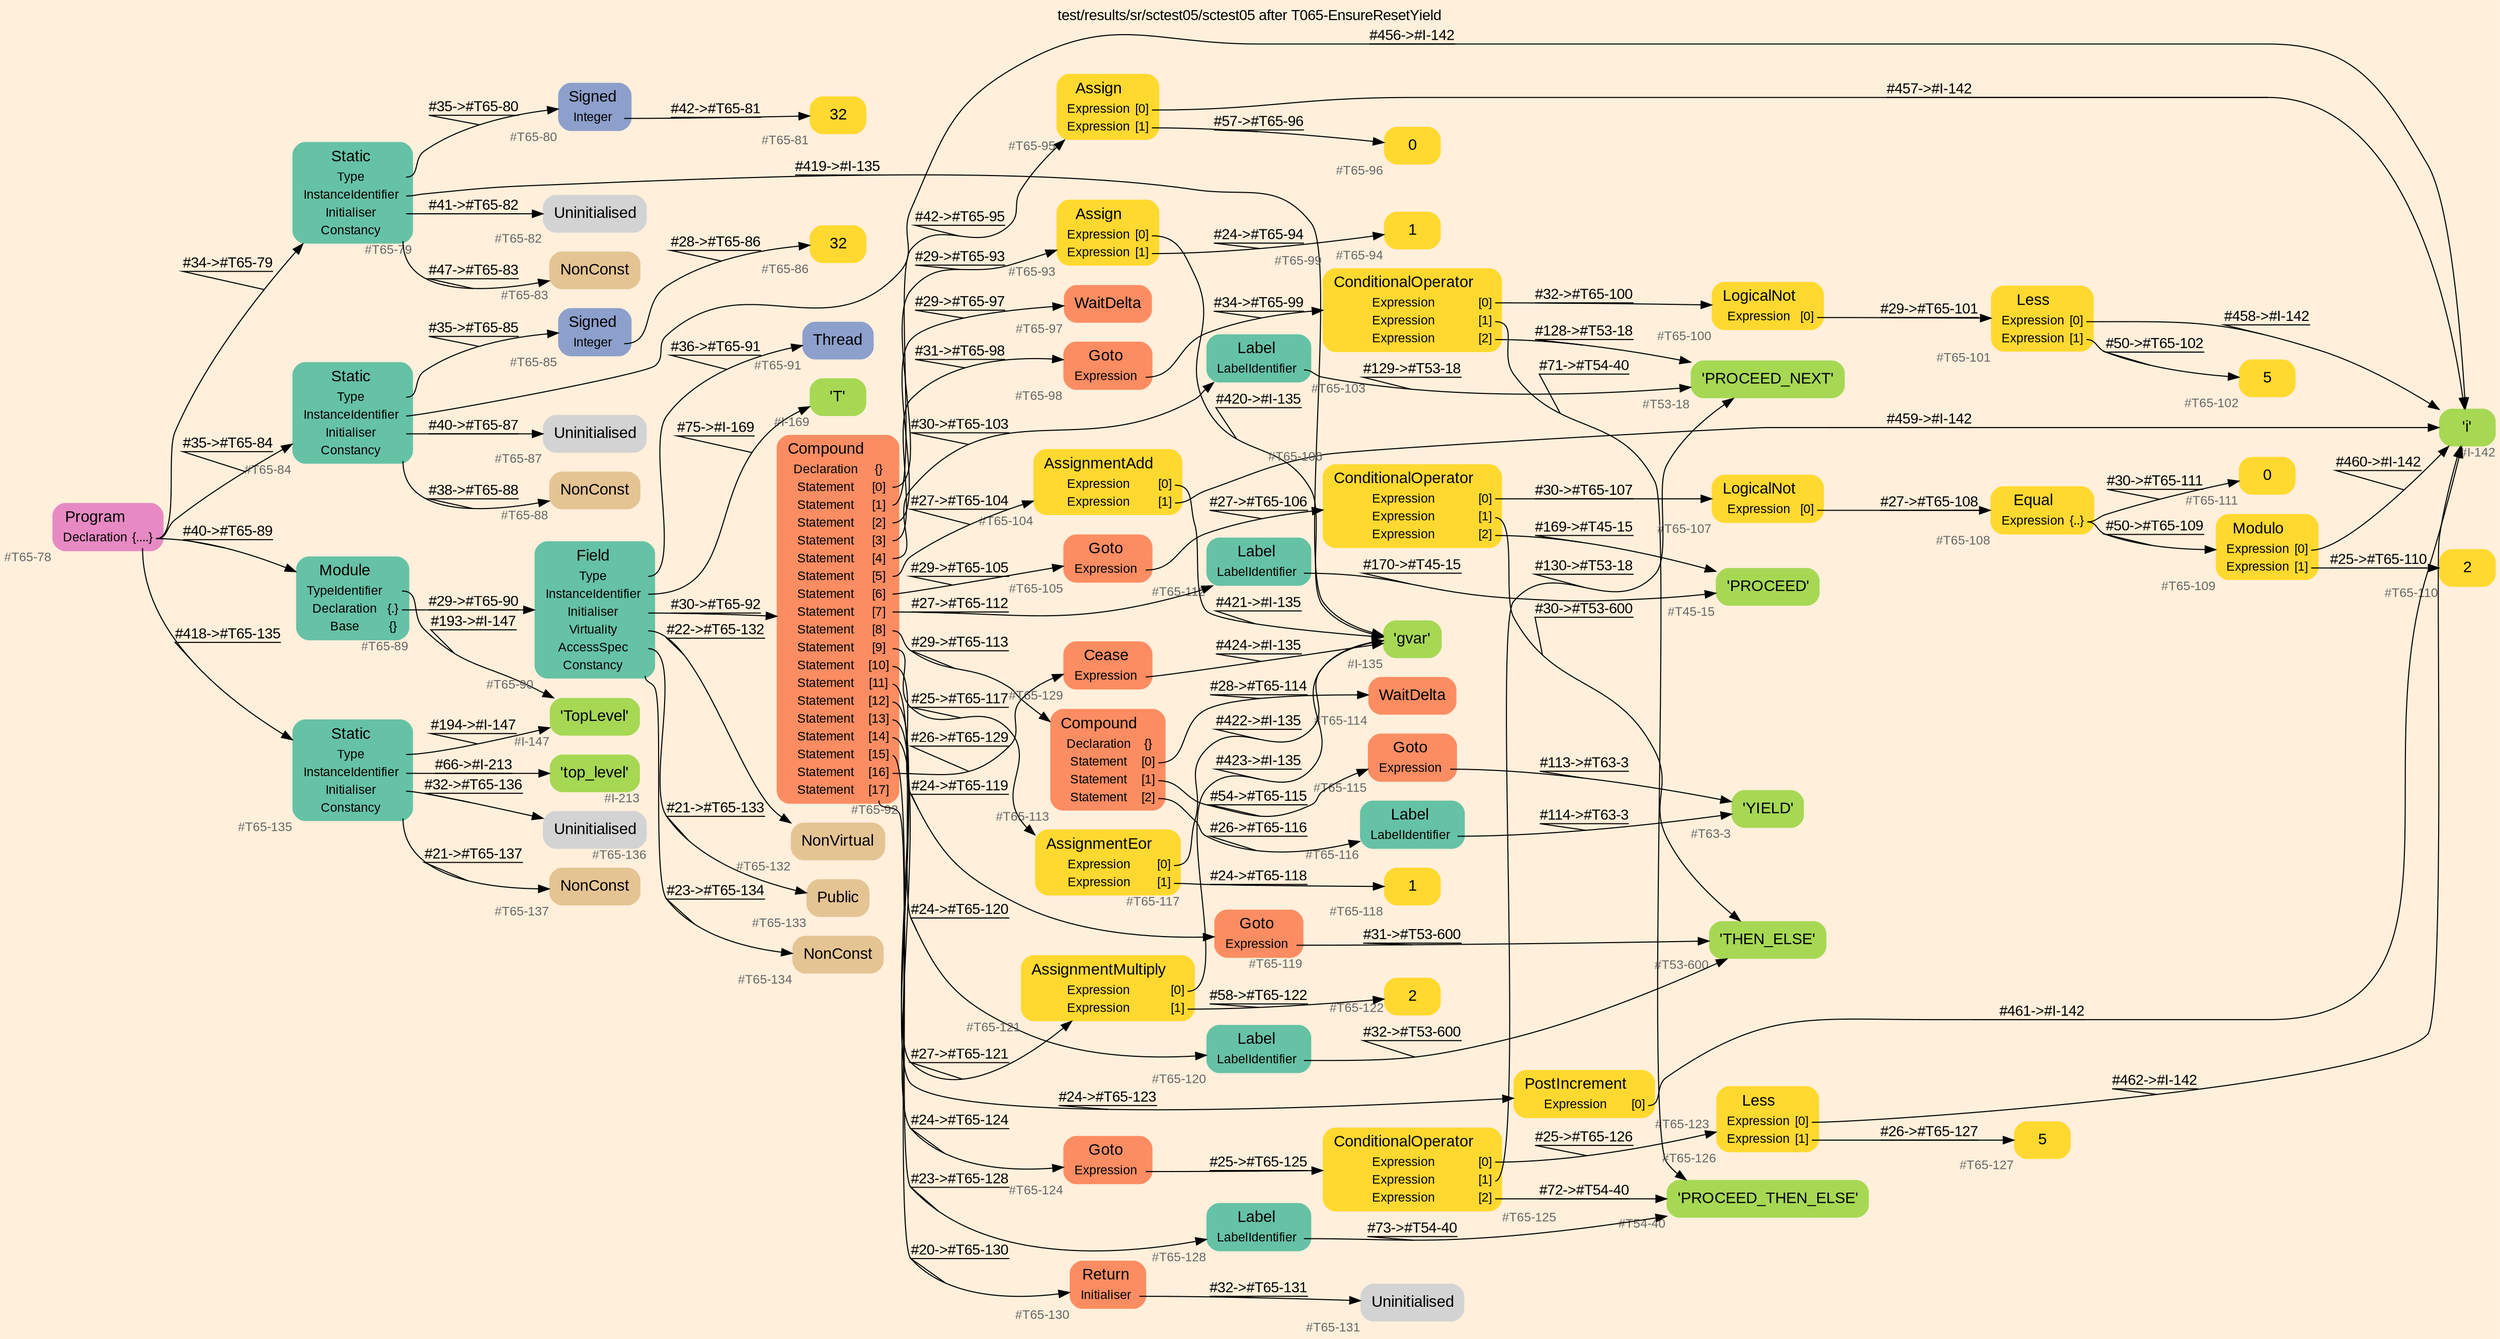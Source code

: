 digraph "test/results/sr/sctest05/sctest05 after T065-EnsureResetYield" {
label = "test/results/sr/sctest05/sctest05 after T065-EnsureResetYield"
labelloc = t
graph [
    rankdir = "LR"
    ranksep = 0.3
    bgcolor = antiquewhite1
    color = black
    fontcolor = black
    fontname = "Arial"
];
node [
    fontname = "Arial"
];
edge [
    fontname = "Arial"
];

// -------------------- node figure --------------------
// -------- block #T65-78 ----------
"#T65-78" [
    fillcolor = "/set28/4"
    xlabel = "#T65-78"
    fontsize = "12"
    fontcolor = grey40
    shape = "plaintext"
    label = <<TABLE BORDER="0" CELLBORDER="0" CELLSPACING="0">
     <TR><TD><FONT COLOR="black" POINT-SIZE="15">Program</FONT></TD></TR>
     <TR><TD><FONT COLOR="black" POINT-SIZE="12">Declaration</FONT></TD><TD PORT="port0"><FONT COLOR="black" POINT-SIZE="12">{....}</FONT></TD></TR>
    </TABLE>>
    style = "rounded,filled"
];

// -------- block #T65-79 ----------
"#T65-79" [
    fillcolor = "/set28/1"
    xlabel = "#T65-79"
    fontsize = "12"
    fontcolor = grey40
    shape = "plaintext"
    label = <<TABLE BORDER="0" CELLBORDER="0" CELLSPACING="0">
     <TR><TD><FONT COLOR="black" POINT-SIZE="15">Static</FONT></TD></TR>
     <TR><TD><FONT COLOR="black" POINT-SIZE="12">Type</FONT></TD><TD PORT="port0"></TD></TR>
     <TR><TD><FONT COLOR="black" POINT-SIZE="12">InstanceIdentifier</FONT></TD><TD PORT="port1"></TD></TR>
     <TR><TD><FONT COLOR="black" POINT-SIZE="12">Initialiser</FONT></TD><TD PORT="port2"></TD></TR>
     <TR><TD><FONT COLOR="black" POINT-SIZE="12">Constancy</FONT></TD><TD PORT="port3"></TD></TR>
    </TABLE>>
    style = "rounded,filled"
];

// -------- block #T65-80 ----------
"#T65-80" [
    fillcolor = "/set28/3"
    xlabel = "#T65-80"
    fontsize = "12"
    fontcolor = grey40
    shape = "plaintext"
    label = <<TABLE BORDER="0" CELLBORDER="0" CELLSPACING="0">
     <TR><TD><FONT COLOR="black" POINT-SIZE="15">Signed</FONT></TD></TR>
     <TR><TD><FONT COLOR="black" POINT-SIZE="12">Integer</FONT></TD><TD PORT="port0"></TD></TR>
    </TABLE>>
    style = "rounded,filled"
];

// -------- block #T65-81 ----------
"#T65-81" [
    fillcolor = "/set28/6"
    xlabel = "#T65-81"
    fontsize = "12"
    fontcolor = grey40
    shape = "plaintext"
    label = <<TABLE BORDER="0" CELLBORDER="0" CELLSPACING="0">
     <TR><TD><FONT COLOR="black" POINT-SIZE="15">32</FONT></TD></TR>
    </TABLE>>
    style = "rounded,filled"
];

// -------- block #I-135 ----------
"#I-135" [
    fillcolor = "/set28/5"
    xlabel = "#I-135"
    fontsize = "12"
    fontcolor = grey40
    shape = "plaintext"
    label = <<TABLE BORDER="0" CELLBORDER="0" CELLSPACING="0">
     <TR><TD><FONT COLOR="black" POINT-SIZE="15">'gvar'</FONT></TD></TR>
    </TABLE>>
    style = "rounded,filled"
];

// -------- block #T65-82 ----------
"#T65-82" [
    xlabel = "#T65-82"
    fontsize = "12"
    fontcolor = grey40
    shape = "plaintext"
    label = <<TABLE BORDER="0" CELLBORDER="0" CELLSPACING="0">
     <TR><TD><FONT COLOR="black" POINT-SIZE="15">Uninitialised</FONT></TD></TR>
    </TABLE>>
    style = "rounded,filled"
];

// -------- block #T65-83 ----------
"#T65-83" [
    fillcolor = "/set28/7"
    xlabel = "#T65-83"
    fontsize = "12"
    fontcolor = grey40
    shape = "plaintext"
    label = <<TABLE BORDER="0" CELLBORDER="0" CELLSPACING="0">
     <TR><TD><FONT COLOR="black" POINT-SIZE="15">NonConst</FONT></TD></TR>
    </TABLE>>
    style = "rounded,filled"
];

// -------- block #T65-84 ----------
"#T65-84" [
    fillcolor = "/set28/1"
    xlabel = "#T65-84"
    fontsize = "12"
    fontcolor = grey40
    shape = "plaintext"
    label = <<TABLE BORDER="0" CELLBORDER="0" CELLSPACING="0">
     <TR><TD><FONT COLOR="black" POINT-SIZE="15">Static</FONT></TD></TR>
     <TR><TD><FONT COLOR="black" POINT-SIZE="12">Type</FONT></TD><TD PORT="port0"></TD></TR>
     <TR><TD><FONT COLOR="black" POINT-SIZE="12">InstanceIdentifier</FONT></TD><TD PORT="port1"></TD></TR>
     <TR><TD><FONT COLOR="black" POINT-SIZE="12">Initialiser</FONT></TD><TD PORT="port2"></TD></TR>
     <TR><TD><FONT COLOR="black" POINT-SIZE="12">Constancy</FONT></TD><TD PORT="port3"></TD></TR>
    </TABLE>>
    style = "rounded,filled"
];

// -------- block #T65-85 ----------
"#T65-85" [
    fillcolor = "/set28/3"
    xlabel = "#T65-85"
    fontsize = "12"
    fontcolor = grey40
    shape = "plaintext"
    label = <<TABLE BORDER="0" CELLBORDER="0" CELLSPACING="0">
     <TR><TD><FONT COLOR="black" POINT-SIZE="15">Signed</FONT></TD></TR>
     <TR><TD><FONT COLOR="black" POINT-SIZE="12">Integer</FONT></TD><TD PORT="port0"></TD></TR>
    </TABLE>>
    style = "rounded,filled"
];

// -------- block #T65-86 ----------
"#T65-86" [
    fillcolor = "/set28/6"
    xlabel = "#T65-86"
    fontsize = "12"
    fontcolor = grey40
    shape = "plaintext"
    label = <<TABLE BORDER="0" CELLBORDER="0" CELLSPACING="0">
     <TR><TD><FONT COLOR="black" POINT-SIZE="15">32</FONT></TD></TR>
    </TABLE>>
    style = "rounded,filled"
];

// -------- block #I-142 ----------
"#I-142" [
    fillcolor = "/set28/5"
    xlabel = "#I-142"
    fontsize = "12"
    fontcolor = grey40
    shape = "plaintext"
    label = <<TABLE BORDER="0" CELLBORDER="0" CELLSPACING="0">
     <TR><TD><FONT COLOR="black" POINT-SIZE="15">'i'</FONT></TD></TR>
    </TABLE>>
    style = "rounded,filled"
];

// -------- block #T65-87 ----------
"#T65-87" [
    xlabel = "#T65-87"
    fontsize = "12"
    fontcolor = grey40
    shape = "plaintext"
    label = <<TABLE BORDER="0" CELLBORDER="0" CELLSPACING="0">
     <TR><TD><FONT COLOR="black" POINT-SIZE="15">Uninitialised</FONT></TD></TR>
    </TABLE>>
    style = "rounded,filled"
];

// -------- block #T65-88 ----------
"#T65-88" [
    fillcolor = "/set28/7"
    xlabel = "#T65-88"
    fontsize = "12"
    fontcolor = grey40
    shape = "plaintext"
    label = <<TABLE BORDER="0" CELLBORDER="0" CELLSPACING="0">
     <TR><TD><FONT COLOR="black" POINT-SIZE="15">NonConst</FONT></TD></TR>
    </TABLE>>
    style = "rounded,filled"
];

// -------- block #T65-89 ----------
"#T65-89" [
    fillcolor = "/set28/1"
    xlabel = "#T65-89"
    fontsize = "12"
    fontcolor = grey40
    shape = "plaintext"
    label = <<TABLE BORDER="0" CELLBORDER="0" CELLSPACING="0">
     <TR><TD><FONT COLOR="black" POINT-SIZE="15">Module</FONT></TD></TR>
     <TR><TD><FONT COLOR="black" POINT-SIZE="12">TypeIdentifier</FONT></TD><TD PORT="port0"></TD></TR>
     <TR><TD><FONT COLOR="black" POINT-SIZE="12">Declaration</FONT></TD><TD PORT="port1"><FONT COLOR="black" POINT-SIZE="12">{.}</FONT></TD></TR>
     <TR><TD><FONT COLOR="black" POINT-SIZE="12">Base</FONT></TD><TD PORT="port2"><FONT COLOR="black" POINT-SIZE="12">{}</FONT></TD></TR>
    </TABLE>>
    style = "rounded,filled"
];

// -------- block #I-147 ----------
"#I-147" [
    fillcolor = "/set28/5"
    xlabel = "#I-147"
    fontsize = "12"
    fontcolor = grey40
    shape = "plaintext"
    label = <<TABLE BORDER="0" CELLBORDER="0" CELLSPACING="0">
     <TR><TD><FONT COLOR="black" POINT-SIZE="15">'TopLevel'</FONT></TD></TR>
    </TABLE>>
    style = "rounded,filled"
];

// -------- block #T65-90 ----------
"#T65-90" [
    fillcolor = "/set28/1"
    xlabel = "#T65-90"
    fontsize = "12"
    fontcolor = grey40
    shape = "plaintext"
    label = <<TABLE BORDER="0" CELLBORDER="0" CELLSPACING="0">
     <TR><TD><FONT COLOR="black" POINT-SIZE="15">Field</FONT></TD></TR>
     <TR><TD><FONT COLOR="black" POINT-SIZE="12">Type</FONT></TD><TD PORT="port0"></TD></TR>
     <TR><TD><FONT COLOR="black" POINT-SIZE="12">InstanceIdentifier</FONT></TD><TD PORT="port1"></TD></TR>
     <TR><TD><FONT COLOR="black" POINT-SIZE="12">Initialiser</FONT></TD><TD PORT="port2"></TD></TR>
     <TR><TD><FONT COLOR="black" POINT-SIZE="12">Virtuality</FONT></TD><TD PORT="port3"></TD></TR>
     <TR><TD><FONT COLOR="black" POINT-SIZE="12">AccessSpec</FONT></TD><TD PORT="port4"></TD></TR>
     <TR><TD><FONT COLOR="black" POINT-SIZE="12">Constancy</FONT></TD><TD PORT="port5"></TD></TR>
    </TABLE>>
    style = "rounded,filled"
];

// -------- block #T65-91 ----------
"#T65-91" [
    fillcolor = "/set28/3"
    xlabel = "#T65-91"
    fontsize = "12"
    fontcolor = grey40
    shape = "plaintext"
    label = <<TABLE BORDER="0" CELLBORDER="0" CELLSPACING="0">
     <TR><TD><FONT COLOR="black" POINT-SIZE="15">Thread</FONT></TD></TR>
    </TABLE>>
    style = "rounded,filled"
];

// -------- block #I-169 ----------
"#I-169" [
    fillcolor = "/set28/5"
    xlabel = "#I-169"
    fontsize = "12"
    fontcolor = grey40
    shape = "plaintext"
    label = <<TABLE BORDER="0" CELLBORDER="0" CELLSPACING="0">
     <TR><TD><FONT COLOR="black" POINT-SIZE="15">'T'</FONT></TD></TR>
    </TABLE>>
    style = "rounded,filled"
];

// -------- block #T65-92 ----------
"#T65-92" [
    fillcolor = "/set28/2"
    xlabel = "#T65-92"
    fontsize = "12"
    fontcolor = grey40
    shape = "plaintext"
    label = <<TABLE BORDER="0" CELLBORDER="0" CELLSPACING="0">
     <TR><TD><FONT COLOR="black" POINT-SIZE="15">Compound</FONT></TD></TR>
     <TR><TD><FONT COLOR="black" POINT-SIZE="12">Declaration</FONT></TD><TD PORT="port0"><FONT COLOR="black" POINT-SIZE="12">{}</FONT></TD></TR>
     <TR><TD><FONT COLOR="black" POINT-SIZE="12">Statement</FONT></TD><TD PORT="port1"><FONT COLOR="black" POINT-SIZE="12">[0]</FONT></TD></TR>
     <TR><TD><FONT COLOR="black" POINT-SIZE="12">Statement</FONT></TD><TD PORT="port2"><FONT COLOR="black" POINT-SIZE="12">[1]</FONT></TD></TR>
     <TR><TD><FONT COLOR="black" POINT-SIZE="12">Statement</FONT></TD><TD PORT="port3"><FONT COLOR="black" POINT-SIZE="12">[2]</FONT></TD></TR>
     <TR><TD><FONT COLOR="black" POINT-SIZE="12">Statement</FONT></TD><TD PORT="port4"><FONT COLOR="black" POINT-SIZE="12">[3]</FONT></TD></TR>
     <TR><TD><FONT COLOR="black" POINT-SIZE="12">Statement</FONT></TD><TD PORT="port5"><FONT COLOR="black" POINT-SIZE="12">[4]</FONT></TD></TR>
     <TR><TD><FONT COLOR="black" POINT-SIZE="12">Statement</FONT></TD><TD PORT="port6"><FONT COLOR="black" POINT-SIZE="12">[5]</FONT></TD></TR>
     <TR><TD><FONT COLOR="black" POINT-SIZE="12">Statement</FONT></TD><TD PORT="port7"><FONT COLOR="black" POINT-SIZE="12">[6]</FONT></TD></TR>
     <TR><TD><FONT COLOR="black" POINT-SIZE="12">Statement</FONT></TD><TD PORT="port8"><FONT COLOR="black" POINT-SIZE="12">[7]</FONT></TD></TR>
     <TR><TD><FONT COLOR="black" POINT-SIZE="12">Statement</FONT></TD><TD PORT="port9"><FONT COLOR="black" POINT-SIZE="12">[8]</FONT></TD></TR>
     <TR><TD><FONT COLOR="black" POINT-SIZE="12">Statement</FONT></TD><TD PORT="port10"><FONT COLOR="black" POINT-SIZE="12">[9]</FONT></TD></TR>
     <TR><TD><FONT COLOR="black" POINT-SIZE="12">Statement</FONT></TD><TD PORT="port11"><FONT COLOR="black" POINT-SIZE="12">[10]</FONT></TD></TR>
     <TR><TD><FONT COLOR="black" POINT-SIZE="12">Statement</FONT></TD><TD PORT="port12"><FONT COLOR="black" POINT-SIZE="12">[11]</FONT></TD></TR>
     <TR><TD><FONT COLOR="black" POINT-SIZE="12">Statement</FONT></TD><TD PORT="port13"><FONT COLOR="black" POINT-SIZE="12">[12]</FONT></TD></TR>
     <TR><TD><FONT COLOR="black" POINT-SIZE="12">Statement</FONT></TD><TD PORT="port14"><FONT COLOR="black" POINT-SIZE="12">[13]</FONT></TD></TR>
     <TR><TD><FONT COLOR="black" POINT-SIZE="12">Statement</FONT></TD><TD PORT="port15"><FONT COLOR="black" POINT-SIZE="12">[14]</FONT></TD></TR>
     <TR><TD><FONT COLOR="black" POINT-SIZE="12">Statement</FONT></TD><TD PORT="port16"><FONT COLOR="black" POINT-SIZE="12">[15]</FONT></TD></TR>
     <TR><TD><FONT COLOR="black" POINT-SIZE="12">Statement</FONT></TD><TD PORT="port17"><FONT COLOR="black" POINT-SIZE="12">[16]</FONT></TD></TR>
     <TR><TD><FONT COLOR="black" POINT-SIZE="12">Statement</FONT></TD><TD PORT="port18"><FONT COLOR="black" POINT-SIZE="12">[17]</FONT></TD></TR>
    </TABLE>>
    style = "rounded,filled"
];

// -------- block #T65-93 ----------
"#T65-93" [
    fillcolor = "/set28/6"
    xlabel = "#T65-93"
    fontsize = "12"
    fontcolor = grey40
    shape = "plaintext"
    label = <<TABLE BORDER="0" CELLBORDER="0" CELLSPACING="0">
     <TR><TD><FONT COLOR="black" POINT-SIZE="15">Assign</FONT></TD></TR>
     <TR><TD><FONT COLOR="black" POINT-SIZE="12">Expression</FONT></TD><TD PORT="port0"><FONT COLOR="black" POINT-SIZE="12">[0]</FONT></TD></TR>
     <TR><TD><FONT COLOR="black" POINT-SIZE="12">Expression</FONT></TD><TD PORT="port1"><FONT COLOR="black" POINT-SIZE="12">[1]</FONT></TD></TR>
    </TABLE>>
    style = "rounded,filled"
];

// -------- block #T65-94 ----------
"#T65-94" [
    fillcolor = "/set28/6"
    xlabel = "#T65-94"
    fontsize = "12"
    fontcolor = grey40
    shape = "plaintext"
    label = <<TABLE BORDER="0" CELLBORDER="0" CELLSPACING="0">
     <TR><TD><FONT COLOR="black" POINT-SIZE="15">1</FONT></TD></TR>
    </TABLE>>
    style = "rounded,filled"
];

// -------- block #T65-95 ----------
"#T65-95" [
    fillcolor = "/set28/6"
    xlabel = "#T65-95"
    fontsize = "12"
    fontcolor = grey40
    shape = "plaintext"
    label = <<TABLE BORDER="0" CELLBORDER="0" CELLSPACING="0">
     <TR><TD><FONT COLOR="black" POINT-SIZE="15">Assign</FONT></TD></TR>
     <TR><TD><FONT COLOR="black" POINT-SIZE="12">Expression</FONT></TD><TD PORT="port0"><FONT COLOR="black" POINT-SIZE="12">[0]</FONT></TD></TR>
     <TR><TD><FONT COLOR="black" POINT-SIZE="12">Expression</FONT></TD><TD PORT="port1"><FONT COLOR="black" POINT-SIZE="12">[1]</FONT></TD></TR>
    </TABLE>>
    style = "rounded,filled"
];

// -------- block #T65-96 ----------
"#T65-96" [
    fillcolor = "/set28/6"
    xlabel = "#T65-96"
    fontsize = "12"
    fontcolor = grey40
    shape = "plaintext"
    label = <<TABLE BORDER="0" CELLBORDER="0" CELLSPACING="0">
     <TR><TD><FONT COLOR="black" POINT-SIZE="15">0</FONT></TD></TR>
    </TABLE>>
    style = "rounded,filled"
];

// -------- block #T65-97 ----------
"#T65-97" [
    fillcolor = "/set28/2"
    xlabel = "#T65-97"
    fontsize = "12"
    fontcolor = grey40
    shape = "plaintext"
    label = <<TABLE BORDER="0" CELLBORDER="0" CELLSPACING="0">
     <TR><TD><FONT COLOR="black" POINT-SIZE="15">WaitDelta</FONT></TD></TR>
    </TABLE>>
    style = "rounded,filled"
];

// -------- block #T65-98 ----------
"#T65-98" [
    fillcolor = "/set28/2"
    xlabel = "#T65-98"
    fontsize = "12"
    fontcolor = grey40
    shape = "plaintext"
    label = <<TABLE BORDER="0" CELLBORDER="0" CELLSPACING="0">
     <TR><TD><FONT COLOR="black" POINT-SIZE="15">Goto</FONT></TD></TR>
     <TR><TD><FONT COLOR="black" POINT-SIZE="12">Expression</FONT></TD><TD PORT="port0"></TD></TR>
    </TABLE>>
    style = "rounded,filled"
];

// -------- block #T65-99 ----------
"#T65-99" [
    fillcolor = "/set28/6"
    xlabel = "#T65-99"
    fontsize = "12"
    fontcolor = grey40
    shape = "plaintext"
    label = <<TABLE BORDER="0" CELLBORDER="0" CELLSPACING="0">
     <TR><TD><FONT COLOR="black" POINT-SIZE="15">ConditionalOperator</FONT></TD></TR>
     <TR><TD><FONT COLOR="black" POINT-SIZE="12">Expression</FONT></TD><TD PORT="port0"><FONT COLOR="black" POINT-SIZE="12">[0]</FONT></TD></TR>
     <TR><TD><FONT COLOR="black" POINT-SIZE="12">Expression</FONT></TD><TD PORT="port1"><FONT COLOR="black" POINT-SIZE="12">[1]</FONT></TD></TR>
     <TR><TD><FONT COLOR="black" POINT-SIZE="12">Expression</FONT></TD><TD PORT="port2"><FONT COLOR="black" POINT-SIZE="12">[2]</FONT></TD></TR>
    </TABLE>>
    style = "rounded,filled"
];

// -------- block #T65-100 ----------
"#T65-100" [
    fillcolor = "/set28/6"
    xlabel = "#T65-100"
    fontsize = "12"
    fontcolor = grey40
    shape = "plaintext"
    label = <<TABLE BORDER="0" CELLBORDER="0" CELLSPACING="0">
     <TR><TD><FONT COLOR="black" POINT-SIZE="15">LogicalNot</FONT></TD></TR>
     <TR><TD><FONT COLOR="black" POINT-SIZE="12">Expression</FONT></TD><TD PORT="port0"><FONT COLOR="black" POINT-SIZE="12">[0]</FONT></TD></TR>
    </TABLE>>
    style = "rounded,filled"
];

// -------- block #T65-101 ----------
"#T65-101" [
    fillcolor = "/set28/6"
    xlabel = "#T65-101"
    fontsize = "12"
    fontcolor = grey40
    shape = "plaintext"
    label = <<TABLE BORDER="0" CELLBORDER="0" CELLSPACING="0">
     <TR><TD><FONT COLOR="black" POINT-SIZE="15">Less</FONT></TD></TR>
     <TR><TD><FONT COLOR="black" POINT-SIZE="12">Expression</FONT></TD><TD PORT="port0"><FONT COLOR="black" POINT-SIZE="12">[0]</FONT></TD></TR>
     <TR><TD><FONT COLOR="black" POINT-SIZE="12">Expression</FONT></TD><TD PORT="port1"><FONT COLOR="black" POINT-SIZE="12">[1]</FONT></TD></TR>
    </TABLE>>
    style = "rounded,filled"
];

// -------- block #T65-102 ----------
"#T65-102" [
    fillcolor = "/set28/6"
    xlabel = "#T65-102"
    fontsize = "12"
    fontcolor = grey40
    shape = "plaintext"
    label = <<TABLE BORDER="0" CELLBORDER="0" CELLSPACING="0">
     <TR><TD><FONT COLOR="black" POINT-SIZE="15">5</FONT></TD></TR>
    </TABLE>>
    style = "rounded,filled"
];

// -------- block #T54-40 ----------
"#T54-40" [
    fillcolor = "/set28/5"
    xlabel = "#T54-40"
    fontsize = "12"
    fontcolor = grey40
    shape = "plaintext"
    label = <<TABLE BORDER="0" CELLBORDER="0" CELLSPACING="0">
     <TR><TD><FONT COLOR="black" POINT-SIZE="15">'PROCEED_THEN_ELSE'</FONT></TD></TR>
    </TABLE>>
    style = "rounded,filled"
];

// -------- block #T53-18 ----------
"#T53-18" [
    fillcolor = "/set28/5"
    xlabel = "#T53-18"
    fontsize = "12"
    fontcolor = grey40
    shape = "plaintext"
    label = <<TABLE BORDER="0" CELLBORDER="0" CELLSPACING="0">
     <TR><TD><FONT COLOR="black" POINT-SIZE="15">'PROCEED_NEXT'</FONT></TD></TR>
    </TABLE>>
    style = "rounded,filled"
];

// -------- block #T65-103 ----------
"#T65-103" [
    fillcolor = "/set28/1"
    xlabel = "#T65-103"
    fontsize = "12"
    fontcolor = grey40
    shape = "plaintext"
    label = <<TABLE BORDER="0" CELLBORDER="0" CELLSPACING="0">
     <TR><TD><FONT COLOR="black" POINT-SIZE="15">Label</FONT></TD></TR>
     <TR><TD><FONT COLOR="black" POINT-SIZE="12">LabelIdentifier</FONT></TD><TD PORT="port0"></TD></TR>
    </TABLE>>
    style = "rounded,filled"
];

// -------- block #T65-104 ----------
"#T65-104" [
    fillcolor = "/set28/6"
    xlabel = "#T65-104"
    fontsize = "12"
    fontcolor = grey40
    shape = "plaintext"
    label = <<TABLE BORDER="0" CELLBORDER="0" CELLSPACING="0">
     <TR><TD><FONT COLOR="black" POINT-SIZE="15">AssignmentAdd</FONT></TD></TR>
     <TR><TD><FONT COLOR="black" POINT-SIZE="12">Expression</FONT></TD><TD PORT="port0"><FONT COLOR="black" POINT-SIZE="12">[0]</FONT></TD></TR>
     <TR><TD><FONT COLOR="black" POINT-SIZE="12">Expression</FONT></TD><TD PORT="port1"><FONT COLOR="black" POINT-SIZE="12">[1]</FONT></TD></TR>
    </TABLE>>
    style = "rounded,filled"
];

// -------- block #T65-105 ----------
"#T65-105" [
    fillcolor = "/set28/2"
    xlabel = "#T65-105"
    fontsize = "12"
    fontcolor = grey40
    shape = "plaintext"
    label = <<TABLE BORDER="0" CELLBORDER="0" CELLSPACING="0">
     <TR><TD><FONT COLOR="black" POINT-SIZE="15">Goto</FONT></TD></TR>
     <TR><TD><FONT COLOR="black" POINT-SIZE="12">Expression</FONT></TD><TD PORT="port0"></TD></TR>
    </TABLE>>
    style = "rounded,filled"
];

// -------- block #T65-106 ----------
"#T65-106" [
    fillcolor = "/set28/6"
    xlabel = "#T65-106"
    fontsize = "12"
    fontcolor = grey40
    shape = "plaintext"
    label = <<TABLE BORDER="0" CELLBORDER="0" CELLSPACING="0">
     <TR><TD><FONT COLOR="black" POINT-SIZE="15">ConditionalOperator</FONT></TD></TR>
     <TR><TD><FONT COLOR="black" POINT-SIZE="12">Expression</FONT></TD><TD PORT="port0"><FONT COLOR="black" POINT-SIZE="12">[0]</FONT></TD></TR>
     <TR><TD><FONT COLOR="black" POINT-SIZE="12">Expression</FONT></TD><TD PORT="port1"><FONT COLOR="black" POINT-SIZE="12">[1]</FONT></TD></TR>
     <TR><TD><FONT COLOR="black" POINT-SIZE="12">Expression</FONT></TD><TD PORT="port2"><FONT COLOR="black" POINT-SIZE="12">[2]</FONT></TD></TR>
    </TABLE>>
    style = "rounded,filled"
];

// -------- block #T65-107 ----------
"#T65-107" [
    fillcolor = "/set28/6"
    xlabel = "#T65-107"
    fontsize = "12"
    fontcolor = grey40
    shape = "plaintext"
    label = <<TABLE BORDER="0" CELLBORDER="0" CELLSPACING="0">
     <TR><TD><FONT COLOR="black" POINT-SIZE="15">LogicalNot</FONT></TD></TR>
     <TR><TD><FONT COLOR="black" POINT-SIZE="12">Expression</FONT></TD><TD PORT="port0"><FONT COLOR="black" POINT-SIZE="12">[0]</FONT></TD></TR>
    </TABLE>>
    style = "rounded,filled"
];

// -------- block #T65-108 ----------
"#T65-108" [
    fillcolor = "/set28/6"
    xlabel = "#T65-108"
    fontsize = "12"
    fontcolor = grey40
    shape = "plaintext"
    label = <<TABLE BORDER="0" CELLBORDER="0" CELLSPACING="0">
     <TR><TD><FONT COLOR="black" POINT-SIZE="15">Equal</FONT></TD></TR>
     <TR><TD><FONT COLOR="black" POINT-SIZE="12">Expression</FONT></TD><TD PORT="port0"><FONT COLOR="black" POINT-SIZE="12">{..}</FONT></TD></TR>
    </TABLE>>
    style = "rounded,filled"
];

// -------- block #T65-109 ----------
"#T65-109" [
    fillcolor = "/set28/6"
    xlabel = "#T65-109"
    fontsize = "12"
    fontcolor = grey40
    shape = "plaintext"
    label = <<TABLE BORDER="0" CELLBORDER="0" CELLSPACING="0">
     <TR><TD><FONT COLOR="black" POINT-SIZE="15">Modulo</FONT></TD></TR>
     <TR><TD><FONT COLOR="black" POINT-SIZE="12">Expression</FONT></TD><TD PORT="port0"><FONT COLOR="black" POINT-SIZE="12">[0]</FONT></TD></TR>
     <TR><TD><FONT COLOR="black" POINT-SIZE="12">Expression</FONT></TD><TD PORT="port1"><FONT COLOR="black" POINT-SIZE="12">[1]</FONT></TD></TR>
    </TABLE>>
    style = "rounded,filled"
];

// -------- block #T65-110 ----------
"#T65-110" [
    fillcolor = "/set28/6"
    xlabel = "#T65-110"
    fontsize = "12"
    fontcolor = grey40
    shape = "plaintext"
    label = <<TABLE BORDER="0" CELLBORDER="0" CELLSPACING="0">
     <TR><TD><FONT COLOR="black" POINT-SIZE="15">2</FONT></TD></TR>
    </TABLE>>
    style = "rounded,filled"
];

// -------- block #T65-111 ----------
"#T65-111" [
    fillcolor = "/set28/6"
    xlabel = "#T65-111"
    fontsize = "12"
    fontcolor = grey40
    shape = "plaintext"
    label = <<TABLE BORDER="0" CELLBORDER="0" CELLSPACING="0">
     <TR><TD><FONT COLOR="black" POINT-SIZE="15">0</FONT></TD></TR>
    </TABLE>>
    style = "rounded,filled"
];

// -------- block #T53-600 ----------
"#T53-600" [
    fillcolor = "/set28/5"
    xlabel = "#T53-600"
    fontsize = "12"
    fontcolor = grey40
    shape = "plaintext"
    label = <<TABLE BORDER="0" CELLBORDER="0" CELLSPACING="0">
     <TR><TD><FONT COLOR="black" POINT-SIZE="15">'THEN_ELSE'</FONT></TD></TR>
    </TABLE>>
    style = "rounded,filled"
];

// -------- block #T45-15 ----------
"#T45-15" [
    fillcolor = "/set28/5"
    xlabel = "#T45-15"
    fontsize = "12"
    fontcolor = grey40
    shape = "plaintext"
    label = <<TABLE BORDER="0" CELLBORDER="0" CELLSPACING="0">
     <TR><TD><FONT COLOR="black" POINT-SIZE="15">'PROCEED'</FONT></TD></TR>
    </TABLE>>
    style = "rounded,filled"
];

// -------- block #T65-112 ----------
"#T65-112" [
    fillcolor = "/set28/1"
    xlabel = "#T65-112"
    fontsize = "12"
    fontcolor = grey40
    shape = "plaintext"
    label = <<TABLE BORDER="0" CELLBORDER="0" CELLSPACING="0">
     <TR><TD><FONT COLOR="black" POINT-SIZE="15">Label</FONT></TD></TR>
     <TR><TD><FONT COLOR="black" POINT-SIZE="12">LabelIdentifier</FONT></TD><TD PORT="port0"></TD></TR>
    </TABLE>>
    style = "rounded,filled"
];

// -------- block #T65-113 ----------
"#T65-113" [
    fillcolor = "/set28/2"
    xlabel = "#T65-113"
    fontsize = "12"
    fontcolor = grey40
    shape = "plaintext"
    label = <<TABLE BORDER="0" CELLBORDER="0" CELLSPACING="0">
     <TR><TD><FONT COLOR="black" POINT-SIZE="15">Compound</FONT></TD></TR>
     <TR><TD><FONT COLOR="black" POINT-SIZE="12">Declaration</FONT></TD><TD PORT="port0"><FONT COLOR="black" POINT-SIZE="12">{}</FONT></TD></TR>
     <TR><TD><FONT COLOR="black" POINT-SIZE="12">Statement</FONT></TD><TD PORT="port1"><FONT COLOR="black" POINT-SIZE="12">[0]</FONT></TD></TR>
     <TR><TD><FONT COLOR="black" POINT-SIZE="12">Statement</FONT></TD><TD PORT="port2"><FONT COLOR="black" POINT-SIZE="12">[1]</FONT></TD></TR>
     <TR><TD><FONT COLOR="black" POINT-SIZE="12">Statement</FONT></TD><TD PORT="port3"><FONT COLOR="black" POINT-SIZE="12">[2]</FONT></TD></TR>
    </TABLE>>
    style = "rounded,filled"
];

// -------- block #T65-114 ----------
"#T65-114" [
    fillcolor = "/set28/2"
    xlabel = "#T65-114"
    fontsize = "12"
    fontcolor = grey40
    shape = "plaintext"
    label = <<TABLE BORDER="0" CELLBORDER="0" CELLSPACING="0">
     <TR><TD><FONT COLOR="black" POINT-SIZE="15">WaitDelta</FONT></TD></TR>
    </TABLE>>
    style = "rounded,filled"
];

// -------- block #T65-115 ----------
"#T65-115" [
    fillcolor = "/set28/2"
    xlabel = "#T65-115"
    fontsize = "12"
    fontcolor = grey40
    shape = "plaintext"
    label = <<TABLE BORDER="0" CELLBORDER="0" CELLSPACING="0">
     <TR><TD><FONT COLOR="black" POINT-SIZE="15">Goto</FONT></TD></TR>
     <TR><TD><FONT COLOR="black" POINT-SIZE="12">Expression</FONT></TD><TD PORT="port0"></TD></TR>
    </TABLE>>
    style = "rounded,filled"
];

// -------- block #T63-3 ----------
"#T63-3" [
    fillcolor = "/set28/5"
    xlabel = "#T63-3"
    fontsize = "12"
    fontcolor = grey40
    shape = "plaintext"
    label = <<TABLE BORDER="0" CELLBORDER="0" CELLSPACING="0">
     <TR><TD><FONT COLOR="black" POINT-SIZE="15">'YIELD'</FONT></TD></TR>
    </TABLE>>
    style = "rounded,filled"
];

// -------- block #T65-116 ----------
"#T65-116" [
    fillcolor = "/set28/1"
    xlabel = "#T65-116"
    fontsize = "12"
    fontcolor = grey40
    shape = "plaintext"
    label = <<TABLE BORDER="0" CELLBORDER="0" CELLSPACING="0">
     <TR><TD><FONT COLOR="black" POINT-SIZE="15">Label</FONT></TD></TR>
     <TR><TD><FONT COLOR="black" POINT-SIZE="12">LabelIdentifier</FONT></TD><TD PORT="port0"></TD></TR>
    </TABLE>>
    style = "rounded,filled"
];

// -------- block #T65-117 ----------
"#T65-117" [
    fillcolor = "/set28/6"
    xlabel = "#T65-117"
    fontsize = "12"
    fontcolor = grey40
    shape = "plaintext"
    label = <<TABLE BORDER="0" CELLBORDER="0" CELLSPACING="0">
     <TR><TD><FONT COLOR="black" POINT-SIZE="15">AssignmentEor</FONT></TD></TR>
     <TR><TD><FONT COLOR="black" POINT-SIZE="12">Expression</FONT></TD><TD PORT="port0"><FONT COLOR="black" POINT-SIZE="12">[0]</FONT></TD></TR>
     <TR><TD><FONT COLOR="black" POINT-SIZE="12">Expression</FONT></TD><TD PORT="port1"><FONT COLOR="black" POINT-SIZE="12">[1]</FONT></TD></TR>
    </TABLE>>
    style = "rounded,filled"
];

// -------- block #T65-118 ----------
"#T65-118" [
    fillcolor = "/set28/6"
    xlabel = "#T65-118"
    fontsize = "12"
    fontcolor = grey40
    shape = "plaintext"
    label = <<TABLE BORDER="0" CELLBORDER="0" CELLSPACING="0">
     <TR><TD><FONT COLOR="black" POINT-SIZE="15">1</FONT></TD></TR>
    </TABLE>>
    style = "rounded,filled"
];

// -------- block #T65-119 ----------
"#T65-119" [
    fillcolor = "/set28/2"
    xlabel = "#T65-119"
    fontsize = "12"
    fontcolor = grey40
    shape = "plaintext"
    label = <<TABLE BORDER="0" CELLBORDER="0" CELLSPACING="0">
     <TR><TD><FONT COLOR="black" POINT-SIZE="15">Goto</FONT></TD></TR>
     <TR><TD><FONT COLOR="black" POINT-SIZE="12">Expression</FONT></TD><TD PORT="port0"></TD></TR>
    </TABLE>>
    style = "rounded,filled"
];

// -------- block #T65-120 ----------
"#T65-120" [
    fillcolor = "/set28/1"
    xlabel = "#T65-120"
    fontsize = "12"
    fontcolor = grey40
    shape = "plaintext"
    label = <<TABLE BORDER="0" CELLBORDER="0" CELLSPACING="0">
     <TR><TD><FONT COLOR="black" POINT-SIZE="15">Label</FONT></TD></TR>
     <TR><TD><FONT COLOR="black" POINT-SIZE="12">LabelIdentifier</FONT></TD><TD PORT="port0"></TD></TR>
    </TABLE>>
    style = "rounded,filled"
];

// -------- block #T65-121 ----------
"#T65-121" [
    fillcolor = "/set28/6"
    xlabel = "#T65-121"
    fontsize = "12"
    fontcolor = grey40
    shape = "plaintext"
    label = <<TABLE BORDER="0" CELLBORDER="0" CELLSPACING="0">
     <TR><TD><FONT COLOR="black" POINT-SIZE="15">AssignmentMultiply</FONT></TD></TR>
     <TR><TD><FONT COLOR="black" POINT-SIZE="12">Expression</FONT></TD><TD PORT="port0"><FONT COLOR="black" POINT-SIZE="12">[0]</FONT></TD></TR>
     <TR><TD><FONT COLOR="black" POINT-SIZE="12">Expression</FONT></TD><TD PORT="port1"><FONT COLOR="black" POINT-SIZE="12">[1]</FONT></TD></TR>
    </TABLE>>
    style = "rounded,filled"
];

// -------- block #T65-122 ----------
"#T65-122" [
    fillcolor = "/set28/6"
    xlabel = "#T65-122"
    fontsize = "12"
    fontcolor = grey40
    shape = "plaintext"
    label = <<TABLE BORDER="0" CELLBORDER="0" CELLSPACING="0">
     <TR><TD><FONT COLOR="black" POINT-SIZE="15">2</FONT></TD></TR>
    </TABLE>>
    style = "rounded,filled"
];

// -------- block #T65-123 ----------
"#T65-123" [
    fillcolor = "/set28/6"
    xlabel = "#T65-123"
    fontsize = "12"
    fontcolor = grey40
    shape = "plaintext"
    label = <<TABLE BORDER="0" CELLBORDER="0" CELLSPACING="0">
     <TR><TD><FONT COLOR="black" POINT-SIZE="15">PostIncrement</FONT></TD></TR>
     <TR><TD><FONT COLOR="black" POINT-SIZE="12">Expression</FONT></TD><TD PORT="port0"><FONT COLOR="black" POINT-SIZE="12">[0]</FONT></TD></TR>
    </TABLE>>
    style = "rounded,filled"
];

// -------- block #T65-124 ----------
"#T65-124" [
    fillcolor = "/set28/2"
    xlabel = "#T65-124"
    fontsize = "12"
    fontcolor = grey40
    shape = "plaintext"
    label = <<TABLE BORDER="0" CELLBORDER="0" CELLSPACING="0">
     <TR><TD><FONT COLOR="black" POINT-SIZE="15">Goto</FONT></TD></TR>
     <TR><TD><FONT COLOR="black" POINT-SIZE="12">Expression</FONT></TD><TD PORT="port0"></TD></TR>
    </TABLE>>
    style = "rounded,filled"
];

// -------- block #T65-125 ----------
"#T65-125" [
    fillcolor = "/set28/6"
    xlabel = "#T65-125"
    fontsize = "12"
    fontcolor = grey40
    shape = "plaintext"
    label = <<TABLE BORDER="0" CELLBORDER="0" CELLSPACING="0">
     <TR><TD><FONT COLOR="black" POINT-SIZE="15">ConditionalOperator</FONT></TD></TR>
     <TR><TD><FONT COLOR="black" POINT-SIZE="12">Expression</FONT></TD><TD PORT="port0"><FONT COLOR="black" POINT-SIZE="12">[0]</FONT></TD></TR>
     <TR><TD><FONT COLOR="black" POINT-SIZE="12">Expression</FONT></TD><TD PORT="port1"><FONT COLOR="black" POINT-SIZE="12">[1]</FONT></TD></TR>
     <TR><TD><FONT COLOR="black" POINT-SIZE="12">Expression</FONT></TD><TD PORT="port2"><FONT COLOR="black" POINT-SIZE="12">[2]</FONT></TD></TR>
    </TABLE>>
    style = "rounded,filled"
];

// -------- block #T65-126 ----------
"#T65-126" [
    fillcolor = "/set28/6"
    xlabel = "#T65-126"
    fontsize = "12"
    fontcolor = grey40
    shape = "plaintext"
    label = <<TABLE BORDER="0" CELLBORDER="0" CELLSPACING="0">
     <TR><TD><FONT COLOR="black" POINT-SIZE="15">Less</FONT></TD></TR>
     <TR><TD><FONT COLOR="black" POINT-SIZE="12">Expression</FONT></TD><TD PORT="port0"><FONT COLOR="black" POINT-SIZE="12">[0]</FONT></TD></TR>
     <TR><TD><FONT COLOR="black" POINT-SIZE="12">Expression</FONT></TD><TD PORT="port1"><FONT COLOR="black" POINT-SIZE="12">[1]</FONT></TD></TR>
    </TABLE>>
    style = "rounded,filled"
];

// -------- block #T65-127 ----------
"#T65-127" [
    fillcolor = "/set28/6"
    xlabel = "#T65-127"
    fontsize = "12"
    fontcolor = grey40
    shape = "plaintext"
    label = <<TABLE BORDER="0" CELLBORDER="0" CELLSPACING="0">
     <TR><TD><FONT COLOR="black" POINT-SIZE="15">5</FONT></TD></TR>
    </TABLE>>
    style = "rounded,filled"
];

// -------- block #T65-128 ----------
"#T65-128" [
    fillcolor = "/set28/1"
    xlabel = "#T65-128"
    fontsize = "12"
    fontcolor = grey40
    shape = "plaintext"
    label = <<TABLE BORDER="0" CELLBORDER="0" CELLSPACING="0">
     <TR><TD><FONT COLOR="black" POINT-SIZE="15">Label</FONT></TD></TR>
     <TR><TD><FONT COLOR="black" POINT-SIZE="12">LabelIdentifier</FONT></TD><TD PORT="port0"></TD></TR>
    </TABLE>>
    style = "rounded,filled"
];

// -------- block #T65-129 ----------
"#T65-129" [
    fillcolor = "/set28/2"
    xlabel = "#T65-129"
    fontsize = "12"
    fontcolor = grey40
    shape = "plaintext"
    label = <<TABLE BORDER="0" CELLBORDER="0" CELLSPACING="0">
     <TR><TD><FONT COLOR="black" POINT-SIZE="15">Cease</FONT></TD></TR>
     <TR><TD><FONT COLOR="black" POINT-SIZE="12">Expression</FONT></TD><TD PORT="port0"></TD></TR>
    </TABLE>>
    style = "rounded,filled"
];

// -------- block #T65-130 ----------
"#T65-130" [
    fillcolor = "/set28/2"
    xlabel = "#T65-130"
    fontsize = "12"
    fontcolor = grey40
    shape = "plaintext"
    label = <<TABLE BORDER="0" CELLBORDER="0" CELLSPACING="0">
     <TR><TD><FONT COLOR="black" POINT-SIZE="15">Return</FONT></TD></TR>
     <TR><TD><FONT COLOR="black" POINT-SIZE="12">Initialiser</FONT></TD><TD PORT="port0"></TD></TR>
    </TABLE>>
    style = "rounded,filled"
];

// -------- block #T65-131 ----------
"#T65-131" [
    xlabel = "#T65-131"
    fontsize = "12"
    fontcolor = grey40
    shape = "plaintext"
    label = <<TABLE BORDER="0" CELLBORDER="0" CELLSPACING="0">
     <TR><TD><FONT COLOR="black" POINT-SIZE="15">Uninitialised</FONT></TD></TR>
    </TABLE>>
    style = "rounded,filled"
];

// -------- block #T65-132 ----------
"#T65-132" [
    fillcolor = "/set28/7"
    xlabel = "#T65-132"
    fontsize = "12"
    fontcolor = grey40
    shape = "plaintext"
    label = <<TABLE BORDER="0" CELLBORDER="0" CELLSPACING="0">
     <TR><TD><FONT COLOR="black" POINT-SIZE="15">NonVirtual</FONT></TD></TR>
    </TABLE>>
    style = "rounded,filled"
];

// -------- block #T65-133 ----------
"#T65-133" [
    fillcolor = "/set28/7"
    xlabel = "#T65-133"
    fontsize = "12"
    fontcolor = grey40
    shape = "plaintext"
    label = <<TABLE BORDER="0" CELLBORDER="0" CELLSPACING="0">
     <TR><TD><FONT COLOR="black" POINT-SIZE="15">Public</FONT></TD></TR>
    </TABLE>>
    style = "rounded,filled"
];

// -------- block #T65-134 ----------
"#T65-134" [
    fillcolor = "/set28/7"
    xlabel = "#T65-134"
    fontsize = "12"
    fontcolor = grey40
    shape = "plaintext"
    label = <<TABLE BORDER="0" CELLBORDER="0" CELLSPACING="0">
     <TR><TD><FONT COLOR="black" POINT-SIZE="15">NonConst</FONT></TD></TR>
    </TABLE>>
    style = "rounded,filled"
];

// -------- block #T65-135 ----------
"#T65-135" [
    fillcolor = "/set28/1"
    xlabel = "#T65-135"
    fontsize = "12"
    fontcolor = grey40
    shape = "plaintext"
    label = <<TABLE BORDER="0" CELLBORDER="0" CELLSPACING="0">
     <TR><TD><FONT COLOR="black" POINT-SIZE="15">Static</FONT></TD></TR>
     <TR><TD><FONT COLOR="black" POINT-SIZE="12">Type</FONT></TD><TD PORT="port0"></TD></TR>
     <TR><TD><FONT COLOR="black" POINT-SIZE="12">InstanceIdentifier</FONT></TD><TD PORT="port1"></TD></TR>
     <TR><TD><FONT COLOR="black" POINT-SIZE="12">Initialiser</FONT></TD><TD PORT="port2"></TD></TR>
     <TR><TD><FONT COLOR="black" POINT-SIZE="12">Constancy</FONT></TD><TD PORT="port3"></TD></TR>
    </TABLE>>
    style = "rounded,filled"
];

// -------- block #I-213 ----------
"#I-213" [
    fillcolor = "/set28/5"
    xlabel = "#I-213"
    fontsize = "12"
    fontcolor = grey40
    shape = "plaintext"
    label = <<TABLE BORDER="0" CELLBORDER="0" CELLSPACING="0">
     <TR><TD><FONT COLOR="black" POINT-SIZE="15">'top_level'</FONT></TD></TR>
    </TABLE>>
    style = "rounded,filled"
];

// -------- block #T65-136 ----------
"#T65-136" [
    xlabel = "#T65-136"
    fontsize = "12"
    fontcolor = grey40
    shape = "plaintext"
    label = <<TABLE BORDER="0" CELLBORDER="0" CELLSPACING="0">
     <TR><TD><FONT COLOR="black" POINT-SIZE="15">Uninitialised</FONT></TD></TR>
    </TABLE>>
    style = "rounded,filled"
];

// -------- block #T65-137 ----------
"#T65-137" [
    fillcolor = "/set28/7"
    xlabel = "#T65-137"
    fontsize = "12"
    fontcolor = grey40
    shape = "plaintext"
    label = <<TABLE BORDER="0" CELLBORDER="0" CELLSPACING="0">
     <TR><TD><FONT COLOR="black" POINT-SIZE="15">NonConst</FONT></TD></TR>
    </TABLE>>
    style = "rounded,filled"
];

"#T65-78":port0 -> "#T65-79" [
    label = "#34-&gt;#T65-79"
    decorate = true
    color = black
    fontcolor = black
];

"#T65-78":port0 -> "#T65-84" [
    label = "#35-&gt;#T65-84"
    decorate = true
    color = black
    fontcolor = black
];

"#T65-78":port0 -> "#T65-89" [
    label = "#40-&gt;#T65-89"
    decorate = true
    color = black
    fontcolor = black
];

"#T65-78":port0 -> "#T65-135" [
    label = "#418-&gt;#T65-135"
    decorate = true
    color = black
    fontcolor = black
];

"#T65-79":port0 -> "#T65-80" [
    label = "#35-&gt;#T65-80"
    decorate = true
    color = black
    fontcolor = black
];

"#T65-79":port1 -> "#I-135" [
    label = "#419-&gt;#I-135"
    decorate = true
    color = black
    fontcolor = black
];

"#T65-79":port2 -> "#T65-82" [
    label = "#41-&gt;#T65-82"
    decorate = true
    color = black
    fontcolor = black
];

"#T65-79":port3 -> "#T65-83" [
    label = "#47-&gt;#T65-83"
    decorate = true
    color = black
    fontcolor = black
];

"#T65-80":port0 -> "#T65-81" [
    label = "#42-&gt;#T65-81"
    decorate = true
    color = black
    fontcolor = black
];

"#T65-84":port0 -> "#T65-85" [
    label = "#35-&gt;#T65-85"
    decorate = true
    color = black
    fontcolor = black
];

"#T65-84":port1 -> "#I-142" [
    label = "#456-&gt;#I-142"
    decorate = true
    color = black
    fontcolor = black
];

"#T65-84":port2 -> "#T65-87" [
    label = "#40-&gt;#T65-87"
    decorate = true
    color = black
    fontcolor = black
];

"#T65-84":port3 -> "#T65-88" [
    label = "#38-&gt;#T65-88"
    decorate = true
    color = black
    fontcolor = black
];

"#T65-85":port0 -> "#T65-86" [
    label = "#28-&gt;#T65-86"
    decorate = true
    color = black
    fontcolor = black
];

"#T65-89":port0 -> "#I-147" [
    label = "#193-&gt;#I-147"
    decorate = true
    color = black
    fontcolor = black
];

"#T65-89":port1 -> "#T65-90" [
    label = "#29-&gt;#T65-90"
    decorate = true
    color = black
    fontcolor = black
];

"#T65-90":port0 -> "#T65-91" [
    label = "#36-&gt;#T65-91"
    decorate = true
    color = black
    fontcolor = black
];

"#T65-90":port1 -> "#I-169" [
    label = "#75-&gt;#I-169"
    decorate = true
    color = black
    fontcolor = black
];

"#T65-90":port2 -> "#T65-92" [
    label = "#30-&gt;#T65-92"
    decorate = true
    color = black
    fontcolor = black
];

"#T65-90":port3 -> "#T65-132" [
    label = "#22-&gt;#T65-132"
    decorate = true
    color = black
    fontcolor = black
];

"#T65-90":port4 -> "#T65-133" [
    label = "#21-&gt;#T65-133"
    decorate = true
    color = black
    fontcolor = black
];

"#T65-90":port5 -> "#T65-134" [
    label = "#23-&gt;#T65-134"
    decorate = true
    color = black
    fontcolor = black
];

"#T65-92":port1 -> "#T65-93" [
    label = "#29-&gt;#T65-93"
    decorate = true
    color = black
    fontcolor = black
];

"#T65-92":port2 -> "#T65-95" [
    label = "#42-&gt;#T65-95"
    decorate = true
    color = black
    fontcolor = black
];

"#T65-92":port3 -> "#T65-97" [
    label = "#29-&gt;#T65-97"
    decorate = true
    color = black
    fontcolor = black
];

"#T65-92":port4 -> "#T65-98" [
    label = "#31-&gt;#T65-98"
    decorate = true
    color = black
    fontcolor = black
];

"#T65-92":port5 -> "#T65-103" [
    label = "#30-&gt;#T65-103"
    decorate = true
    color = black
    fontcolor = black
];

"#T65-92":port6 -> "#T65-104" [
    label = "#27-&gt;#T65-104"
    decorate = true
    color = black
    fontcolor = black
];

"#T65-92":port7 -> "#T65-105" [
    label = "#29-&gt;#T65-105"
    decorate = true
    color = black
    fontcolor = black
];

"#T65-92":port8 -> "#T65-112" [
    label = "#27-&gt;#T65-112"
    decorate = true
    color = black
    fontcolor = black
];

"#T65-92":port9 -> "#T65-113" [
    label = "#29-&gt;#T65-113"
    decorate = true
    color = black
    fontcolor = black
];

"#T65-92":port10 -> "#T65-117" [
    label = "#25-&gt;#T65-117"
    decorate = true
    color = black
    fontcolor = black
];

"#T65-92":port11 -> "#T65-119" [
    label = "#24-&gt;#T65-119"
    decorate = true
    color = black
    fontcolor = black
];

"#T65-92":port12 -> "#T65-120" [
    label = "#24-&gt;#T65-120"
    decorate = true
    color = black
    fontcolor = black
];

"#T65-92":port13 -> "#T65-121" [
    label = "#27-&gt;#T65-121"
    decorate = true
    color = black
    fontcolor = black
];

"#T65-92":port14 -> "#T65-123" [
    label = "#24-&gt;#T65-123"
    decorate = true
    color = black
    fontcolor = black
];

"#T65-92":port15 -> "#T65-124" [
    label = "#24-&gt;#T65-124"
    decorate = true
    color = black
    fontcolor = black
];

"#T65-92":port16 -> "#T65-128" [
    label = "#23-&gt;#T65-128"
    decorate = true
    color = black
    fontcolor = black
];

"#T65-92":port17 -> "#T65-129" [
    label = "#26-&gt;#T65-129"
    decorate = true
    color = black
    fontcolor = black
];

"#T65-92":port18 -> "#T65-130" [
    label = "#20-&gt;#T65-130"
    decorate = true
    color = black
    fontcolor = black
];

"#T65-93":port0 -> "#I-135" [
    label = "#420-&gt;#I-135"
    decorate = true
    color = black
    fontcolor = black
];

"#T65-93":port1 -> "#T65-94" [
    label = "#24-&gt;#T65-94"
    decorate = true
    color = black
    fontcolor = black
];

"#T65-95":port0 -> "#I-142" [
    label = "#457-&gt;#I-142"
    decorate = true
    color = black
    fontcolor = black
];

"#T65-95":port1 -> "#T65-96" [
    label = "#57-&gt;#T65-96"
    decorate = true
    color = black
    fontcolor = black
];

"#T65-98":port0 -> "#T65-99" [
    label = "#34-&gt;#T65-99"
    decorate = true
    color = black
    fontcolor = black
];

"#T65-99":port0 -> "#T65-100" [
    label = "#32-&gt;#T65-100"
    decorate = true
    color = black
    fontcolor = black
];

"#T65-99":port1 -> "#T54-40" [
    label = "#71-&gt;#T54-40"
    decorate = true
    color = black
    fontcolor = black
];

"#T65-99":port2 -> "#T53-18" [
    label = "#128-&gt;#T53-18"
    decorate = true
    color = black
    fontcolor = black
];

"#T65-100":port0 -> "#T65-101" [
    label = "#29-&gt;#T65-101"
    decorate = true
    color = black
    fontcolor = black
];

"#T65-101":port0 -> "#I-142" [
    label = "#458-&gt;#I-142"
    decorate = true
    color = black
    fontcolor = black
];

"#T65-101":port1 -> "#T65-102" [
    label = "#50-&gt;#T65-102"
    decorate = true
    color = black
    fontcolor = black
];

"#T65-103":port0 -> "#T53-18" [
    label = "#129-&gt;#T53-18"
    decorate = true
    color = black
    fontcolor = black
];

"#T65-104":port0 -> "#I-135" [
    label = "#421-&gt;#I-135"
    decorate = true
    color = black
    fontcolor = black
];

"#T65-104":port1 -> "#I-142" [
    label = "#459-&gt;#I-142"
    decorate = true
    color = black
    fontcolor = black
];

"#T65-105":port0 -> "#T65-106" [
    label = "#27-&gt;#T65-106"
    decorate = true
    color = black
    fontcolor = black
];

"#T65-106":port0 -> "#T65-107" [
    label = "#30-&gt;#T65-107"
    decorate = true
    color = black
    fontcolor = black
];

"#T65-106":port1 -> "#T53-600" [
    label = "#30-&gt;#T53-600"
    decorate = true
    color = black
    fontcolor = black
];

"#T65-106":port2 -> "#T45-15" [
    label = "#169-&gt;#T45-15"
    decorate = true
    color = black
    fontcolor = black
];

"#T65-107":port0 -> "#T65-108" [
    label = "#27-&gt;#T65-108"
    decorate = true
    color = black
    fontcolor = black
];

"#T65-108":port0 -> "#T65-109" [
    label = "#50-&gt;#T65-109"
    decorate = true
    color = black
    fontcolor = black
];

"#T65-108":port0 -> "#T65-111" [
    label = "#30-&gt;#T65-111"
    decorate = true
    color = black
    fontcolor = black
];

"#T65-109":port0 -> "#I-142" [
    label = "#460-&gt;#I-142"
    decorate = true
    color = black
    fontcolor = black
];

"#T65-109":port1 -> "#T65-110" [
    label = "#25-&gt;#T65-110"
    decorate = true
    color = black
    fontcolor = black
];

"#T65-112":port0 -> "#T45-15" [
    label = "#170-&gt;#T45-15"
    decorate = true
    color = black
    fontcolor = black
];

"#T65-113":port1 -> "#T65-114" [
    label = "#28-&gt;#T65-114"
    decorate = true
    color = black
    fontcolor = black
];

"#T65-113":port2 -> "#T65-115" [
    label = "#54-&gt;#T65-115"
    decorate = true
    color = black
    fontcolor = black
];

"#T65-113":port3 -> "#T65-116" [
    label = "#26-&gt;#T65-116"
    decorate = true
    color = black
    fontcolor = black
];

"#T65-115":port0 -> "#T63-3" [
    label = "#113-&gt;#T63-3"
    decorate = true
    color = black
    fontcolor = black
];

"#T65-116":port0 -> "#T63-3" [
    label = "#114-&gt;#T63-3"
    decorate = true
    color = black
    fontcolor = black
];

"#T65-117":port0 -> "#I-135" [
    label = "#422-&gt;#I-135"
    decorate = true
    color = black
    fontcolor = black
];

"#T65-117":port1 -> "#T65-118" [
    label = "#24-&gt;#T65-118"
    decorate = true
    color = black
    fontcolor = black
];

"#T65-119":port0 -> "#T53-600" [
    label = "#31-&gt;#T53-600"
    decorate = true
    color = black
    fontcolor = black
];

"#T65-120":port0 -> "#T53-600" [
    label = "#32-&gt;#T53-600"
    decorate = true
    color = black
    fontcolor = black
];

"#T65-121":port0 -> "#I-135" [
    label = "#423-&gt;#I-135"
    decorate = true
    color = black
    fontcolor = black
];

"#T65-121":port1 -> "#T65-122" [
    label = "#58-&gt;#T65-122"
    decorate = true
    color = black
    fontcolor = black
];

"#T65-123":port0 -> "#I-142" [
    label = "#461-&gt;#I-142"
    decorate = true
    color = black
    fontcolor = black
];

"#T65-124":port0 -> "#T65-125" [
    label = "#25-&gt;#T65-125"
    decorate = true
    color = black
    fontcolor = black
];

"#T65-125":port0 -> "#T65-126" [
    label = "#25-&gt;#T65-126"
    decorate = true
    color = black
    fontcolor = black
];

"#T65-125":port1 -> "#T53-18" [
    label = "#130-&gt;#T53-18"
    decorate = true
    color = black
    fontcolor = black
];

"#T65-125":port2 -> "#T54-40" [
    label = "#72-&gt;#T54-40"
    decorate = true
    color = black
    fontcolor = black
];

"#T65-126":port0 -> "#I-142" [
    label = "#462-&gt;#I-142"
    decorate = true
    color = black
    fontcolor = black
];

"#T65-126":port1 -> "#T65-127" [
    label = "#26-&gt;#T65-127"
    decorate = true
    color = black
    fontcolor = black
];

"#T65-128":port0 -> "#T54-40" [
    label = "#73-&gt;#T54-40"
    decorate = true
    color = black
    fontcolor = black
];

"#T65-129":port0 -> "#I-135" [
    label = "#424-&gt;#I-135"
    decorate = true
    color = black
    fontcolor = black
];

"#T65-130":port0 -> "#T65-131" [
    label = "#32-&gt;#T65-131"
    decorate = true
    color = black
    fontcolor = black
];

"#T65-135":port0 -> "#I-147" [
    label = "#194-&gt;#I-147"
    decorate = true
    color = black
    fontcolor = black
];

"#T65-135":port1 -> "#I-213" [
    label = "#66-&gt;#I-213"
    decorate = true
    color = black
    fontcolor = black
];

"#T65-135":port2 -> "#T65-136" [
    label = "#32-&gt;#T65-136"
    decorate = true
    color = black
    fontcolor = black
];

"#T65-135":port3 -> "#T65-137" [
    label = "#21-&gt;#T65-137"
    decorate = true
    color = black
    fontcolor = black
];


}
